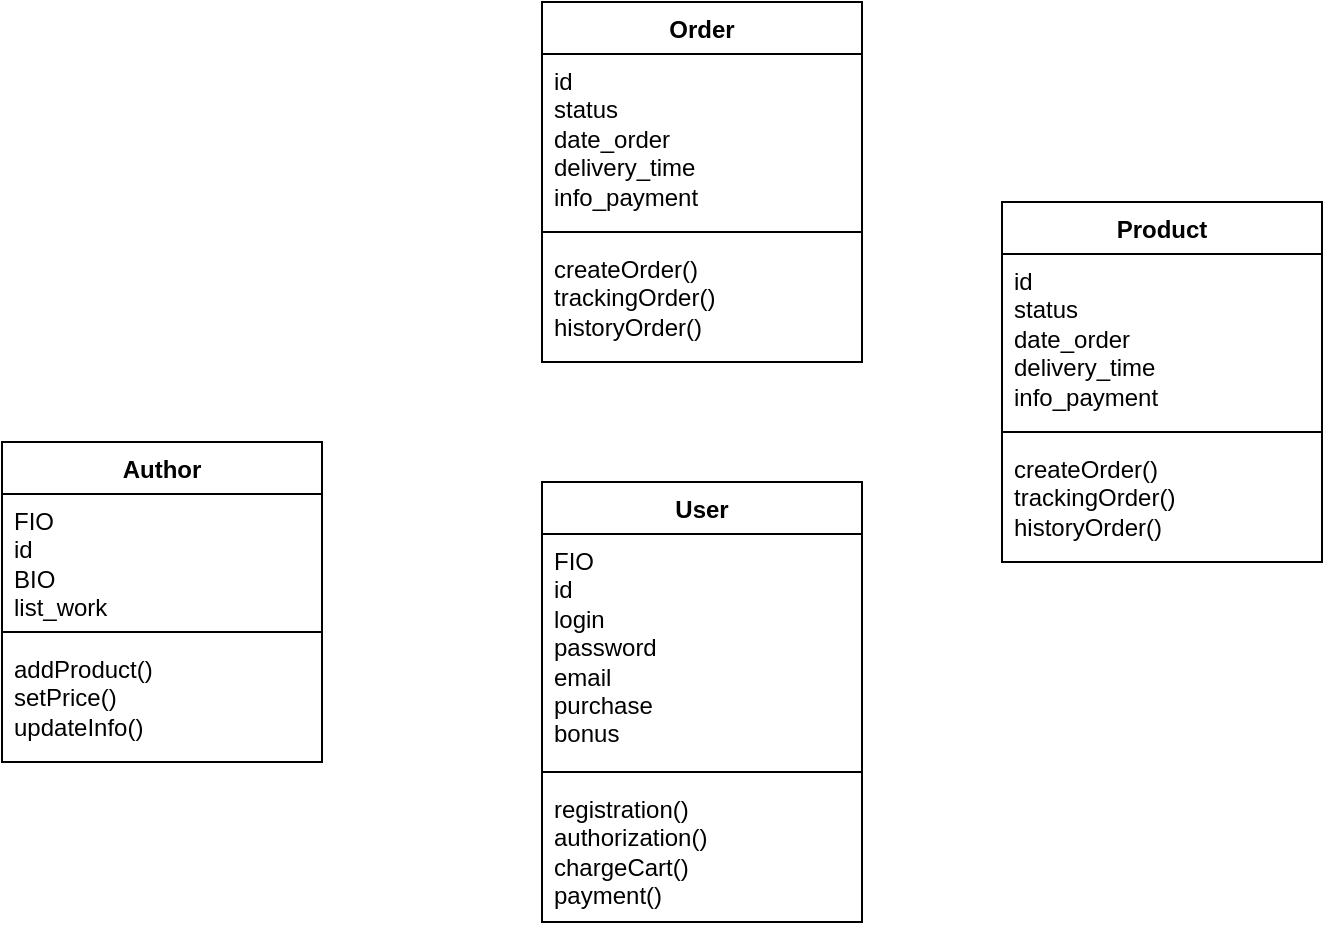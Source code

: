 <mxfile version="24.6.4" type="github">
  <diagram name="Страница — 1" id="VDZSmeSXkAvrDKCOVdHw">
    <mxGraphModel dx="778" dy="494" grid="1" gridSize="10" guides="1" tooltips="1" connect="1" arrows="1" fold="1" page="1" pageScale="1" pageWidth="827" pageHeight="1169" math="0" shadow="0">
      <root>
        <mxCell id="0" />
        <mxCell id="1" parent="0" />
        <mxCell id="7gXbQuAfjd_cv0Ir8azA-5" value="&lt;font style=&quot;vertical-align: inherit;&quot;&gt;&lt;font style=&quot;vertical-align: inherit;&quot;&gt;Order&lt;/font&gt;&lt;/font&gt;" style="swimlane;fontStyle=1;align=center;verticalAlign=top;childLayout=stackLayout;horizontal=1;startSize=26;horizontalStack=0;resizeParent=1;resizeParentMax=0;resizeLast=0;collapsible=1;marginBottom=0;whiteSpace=wrap;html=1;" vertex="1" parent="1">
          <mxGeometry x="280" y="100" width="160" height="180" as="geometry">
            <mxRectangle x="440" y="210" width="100" height="30" as="alternateBounds" />
          </mxGeometry>
        </mxCell>
        <mxCell id="7gXbQuAfjd_cv0Ir8azA-6" value="id&lt;div&gt;status&lt;/div&gt;&lt;div&gt;date_order&lt;/div&gt;&lt;div&gt;delivery_time&lt;/div&gt;&lt;div&gt;info_payment&lt;/div&gt;" style="text;strokeColor=none;fillColor=none;align=left;verticalAlign=top;spacingLeft=4;spacingRight=4;overflow=hidden;rotatable=0;points=[[0,0.5],[1,0.5]];portConstraint=eastwest;whiteSpace=wrap;html=1;" vertex="1" parent="7gXbQuAfjd_cv0Ir8azA-5">
          <mxGeometry y="26" width="160" height="84" as="geometry" />
        </mxCell>
        <mxCell id="7gXbQuAfjd_cv0Ir8azA-7" value="" style="line;strokeWidth=1;fillColor=none;align=left;verticalAlign=middle;spacingTop=-1;spacingLeft=3;spacingRight=3;rotatable=0;labelPosition=right;points=[];portConstraint=eastwest;strokeColor=inherit;" vertex="1" parent="7gXbQuAfjd_cv0Ir8azA-5">
          <mxGeometry y="110" width="160" height="10" as="geometry" />
        </mxCell>
        <mxCell id="7gXbQuAfjd_cv0Ir8azA-8" value="&lt;font style=&quot;vertical-align: inherit;&quot;&gt;&lt;font style=&quot;vertical-align: inherit;&quot;&gt;&lt;font style=&quot;vertical-align: inherit;&quot;&gt;&lt;font style=&quot;vertical-align: inherit;&quot;&gt;createOrder()&lt;/font&gt;&lt;/font&gt;&lt;/font&gt;&lt;/font&gt;&lt;div&gt;&lt;font style=&quot;vertical-align: inherit;&quot;&gt;&lt;font style=&quot;vertical-align: inherit;&quot;&gt;&lt;font style=&quot;vertical-align: inherit;&quot;&gt;&lt;font style=&quot;vertical-align: inherit;&quot;&gt;trackingOrder()&lt;/font&gt;&lt;/font&gt;&lt;/font&gt;&lt;/font&gt;&lt;/div&gt;&lt;div&gt;&lt;font style=&quot;vertical-align: inherit;&quot;&gt;&lt;font style=&quot;vertical-align: inherit;&quot;&gt;&lt;font style=&quot;vertical-align: inherit;&quot;&gt;&lt;font style=&quot;vertical-align: inherit;&quot;&gt;historyOrder()&lt;/font&gt;&lt;/font&gt;&lt;/font&gt;&lt;/font&gt;&lt;/div&gt;" style="text;strokeColor=none;fillColor=none;align=left;verticalAlign=top;spacingLeft=4;spacingRight=4;overflow=hidden;rotatable=0;points=[[0,0.5],[1,0.5]];portConstraint=eastwest;whiteSpace=wrap;html=1;" vertex="1" parent="7gXbQuAfjd_cv0Ir8azA-5">
          <mxGeometry y="120" width="160" height="60" as="geometry" />
        </mxCell>
        <mxCell id="7gXbQuAfjd_cv0Ir8azA-9" value="&lt;font style=&quot;vertical-align: inherit;&quot;&gt;&lt;font style=&quot;vertical-align: inherit;&quot;&gt;Author&lt;/font&gt;&lt;/font&gt;" style="swimlane;fontStyle=1;align=center;verticalAlign=top;childLayout=stackLayout;horizontal=1;startSize=26;horizontalStack=0;resizeParent=1;resizeParentMax=0;resizeLast=0;collapsible=1;marginBottom=0;whiteSpace=wrap;html=1;" vertex="1" parent="1">
          <mxGeometry x="10" y="320" width="160" height="160" as="geometry">
            <mxRectangle x="440" y="210" width="100" height="30" as="alternateBounds" />
          </mxGeometry>
        </mxCell>
        <mxCell id="7gXbQuAfjd_cv0Ir8azA-10" value="FIO&lt;div&gt;id&lt;/div&gt;&lt;div&gt;BIO&lt;/div&gt;&lt;div&gt;list_work&lt;/div&gt;" style="text;strokeColor=none;fillColor=none;align=left;verticalAlign=top;spacingLeft=4;spacingRight=4;overflow=hidden;rotatable=0;points=[[0,0.5],[1,0.5]];portConstraint=eastwest;whiteSpace=wrap;html=1;" vertex="1" parent="7gXbQuAfjd_cv0Ir8azA-9">
          <mxGeometry y="26" width="160" height="64" as="geometry" />
        </mxCell>
        <mxCell id="7gXbQuAfjd_cv0Ir8azA-11" value="" style="line;strokeWidth=1;fillColor=none;align=left;verticalAlign=middle;spacingTop=-1;spacingLeft=3;spacingRight=3;rotatable=0;labelPosition=right;points=[];portConstraint=eastwest;strokeColor=inherit;" vertex="1" parent="7gXbQuAfjd_cv0Ir8azA-9">
          <mxGeometry y="90" width="160" height="10" as="geometry" />
        </mxCell>
        <mxCell id="7gXbQuAfjd_cv0Ir8azA-12" value="addProduct()&lt;div&gt;setPrice()&lt;/div&gt;&lt;div&gt;updateInfo()&lt;/div&gt;" style="text;strokeColor=none;fillColor=none;align=left;verticalAlign=top;spacingLeft=4;spacingRight=4;overflow=hidden;rotatable=0;points=[[0,0.5],[1,0.5]];portConstraint=eastwest;whiteSpace=wrap;html=1;" vertex="1" parent="7gXbQuAfjd_cv0Ir8azA-9">
          <mxGeometry y="100" width="160" height="60" as="geometry" />
        </mxCell>
        <mxCell id="7gXbQuAfjd_cv0Ir8azA-13" value="&lt;font style=&quot;vertical-align: inherit;&quot;&gt;&lt;font style=&quot;vertical-align: inherit;&quot;&gt;User&lt;/font&gt;&lt;/font&gt;" style="swimlane;fontStyle=1;align=center;verticalAlign=top;childLayout=stackLayout;horizontal=1;startSize=26;horizontalStack=0;resizeParent=1;resizeParentMax=0;resizeLast=0;collapsible=1;marginBottom=0;whiteSpace=wrap;html=1;" vertex="1" parent="1">
          <mxGeometry x="280" y="340" width="160" height="220" as="geometry">
            <mxRectangle x="440" y="210" width="100" height="30" as="alternateBounds" />
          </mxGeometry>
        </mxCell>
        <mxCell id="7gXbQuAfjd_cv0Ir8azA-14" value="FIO&lt;div&gt;id&lt;/div&gt;&lt;div&gt;login&lt;/div&gt;&lt;div&gt;password&lt;/div&gt;&lt;div&gt;email&lt;/div&gt;&lt;div&gt;purchase&lt;/div&gt;&lt;div&gt;bonus&lt;/div&gt;" style="text;strokeColor=none;fillColor=none;align=left;verticalAlign=top;spacingLeft=4;spacingRight=4;overflow=hidden;rotatable=0;points=[[0,0.5],[1,0.5]];portConstraint=eastwest;whiteSpace=wrap;html=1;" vertex="1" parent="7gXbQuAfjd_cv0Ir8azA-13">
          <mxGeometry y="26" width="160" height="114" as="geometry" />
        </mxCell>
        <mxCell id="7gXbQuAfjd_cv0Ir8azA-15" value="" style="line;strokeWidth=1;fillColor=none;align=left;verticalAlign=middle;spacingTop=-1;spacingLeft=3;spacingRight=3;rotatable=0;labelPosition=right;points=[];portConstraint=eastwest;strokeColor=inherit;" vertex="1" parent="7gXbQuAfjd_cv0Ir8azA-13">
          <mxGeometry y="140" width="160" height="10" as="geometry" />
        </mxCell>
        <mxCell id="7gXbQuAfjd_cv0Ir8azA-16" value="registration()&lt;div&gt;authorization()&lt;/div&gt;&lt;div&gt;chargeCart()&lt;/div&gt;&lt;div&gt;payment()&lt;/div&gt;" style="text;strokeColor=none;fillColor=none;align=left;verticalAlign=top;spacingLeft=4;spacingRight=4;overflow=hidden;rotatable=0;points=[[0,0.5],[1,0.5]];portConstraint=eastwest;whiteSpace=wrap;html=1;" vertex="1" parent="7gXbQuAfjd_cv0Ir8azA-13">
          <mxGeometry y="150" width="160" height="70" as="geometry" />
        </mxCell>
        <mxCell id="7gXbQuAfjd_cv0Ir8azA-17" value="&lt;font style=&quot;vertical-align: inherit;&quot;&gt;&lt;font style=&quot;vertical-align: inherit;&quot;&gt;Product&lt;/font&gt;&lt;/font&gt;" style="swimlane;fontStyle=1;align=center;verticalAlign=top;childLayout=stackLayout;horizontal=1;startSize=26;horizontalStack=0;resizeParent=1;resizeParentMax=0;resizeLast=0;collapsible=1;marginBottom=0;whiteSpace=wrap;html=1;" vertex="1" parent="1">
          <mxGeometry x="510" y="200" width="160" height="180" as="geometry">
            <mxRectangle x="440" y="210" width="100" height="30" as="alternateBounds" />
          </mxGeometry>
        </mxCell>
        <mxCell id="7gXbQuAfjd_cv0Ir8azA-18" value="id&lt;div&gt;status&lt;/div&gt;&lt;div&gt;date_order&lt;/div&gt;&lt;div&gt;delivery_time&lt;/div&gt;&lt;div&gt;info_payment&lt;/div&gt;" style="text;strokeColor=none;fillColor=none;align=left;verticalAlign=top;spacingLeft=4;spacingRight=4;overflow=hidden;rotatable=0;points=[[0,0.5],[1,0.5]];portConstraint=eastwest;whiteSpace=wrap;html=1;" vertex="1" parent="7gXbQuAfjd_cv0Ir8azA-17">
          <mxGeometry y="26" width="160" height="84" as="geometry" />
        </mxCell>
        <mxCell id="7gXbQuAfjd_cv0Ir8azA-19" value="" style="line;strokeWidth=1;fillColor=none;align=left;verticalAlign=middle;spacingTop=-1;spacingLeft=3;spacingRight=3;rotatable=0;labelPosition=right;points=[];portConstraint=eastwest;strokeColor=inherit;" vertex="1" parent="7gXbQuAfjd_cv0Ir8azA-17">
          <mxGeometry y="110" width="160" height="10" as="geometry" />
        </mxCell>
        <mxCell id="7gXbQuAfjd_cv0Ir8azA-20" value="&lt;font style=&quot;vertical-align: inherit;&quot;&gt;&lt;font style=&quot;vertical-align: inherit;&quot;&gt;&lt;font style=&quot;vertical-align: inherit;&quot;&gt;&lt;font style=&quot;vertical-align: inherit;&quot;&gt;createOrder()&lt;/font&gt;&lt;/font&gt;&lt;/font&gt;&lt;/font&gt;&lt;div&gt;&lt;font style=&quot;vertical-align: inherit;&quot;&gt;&lt;font style=&quot;vertical-align: inherit;&quot;&gt;&lt;font style=&quot;vertical-align: inherit;&quot;&gt;&lt;font style=&quot;vertical-align: inherit;&quot;&gt;trackingOrder()&lt;/font&gt;&lt;/font&gt;&lt;/font&gt;&lt;/font&gt;&lt;/div&gt;&lt;div&gt;&lt;font style=&quot;vertical-align: inherit;&quot;&gt;&lt;font style=&quot;vertical-align: inherit;&quot;&gt;&lt;font style=&quot;vertical-align: inherit;&quot;&gt;&lt;font style=&quot;vertical-align: inherit;&quot;&gt;historyOrder()&lt;/font&gt;&lt;/font&gt;&lt;/font&gt;&lt;/font&gt;&lt;/div&gt;" style="text;strokeColor=none;fillColor=none;align=left;verticalAlign=top;spacingLeft=4;spacingRight=4;overflow=hidden;rotatable=0;points=[[0,0.5],[1,0.5]];portConstraint=eastwest;whiteSpace=wrap;html=1;" vertex="1" parent="7gXbQuAfjd_cv0Ir8azA-17">
          <mxGeometry y="120" width="160" height="60" as="geometry" />
        </mxCell>
      </root>
    </mxGraphModel>
  </diagram>
</mxfile>
